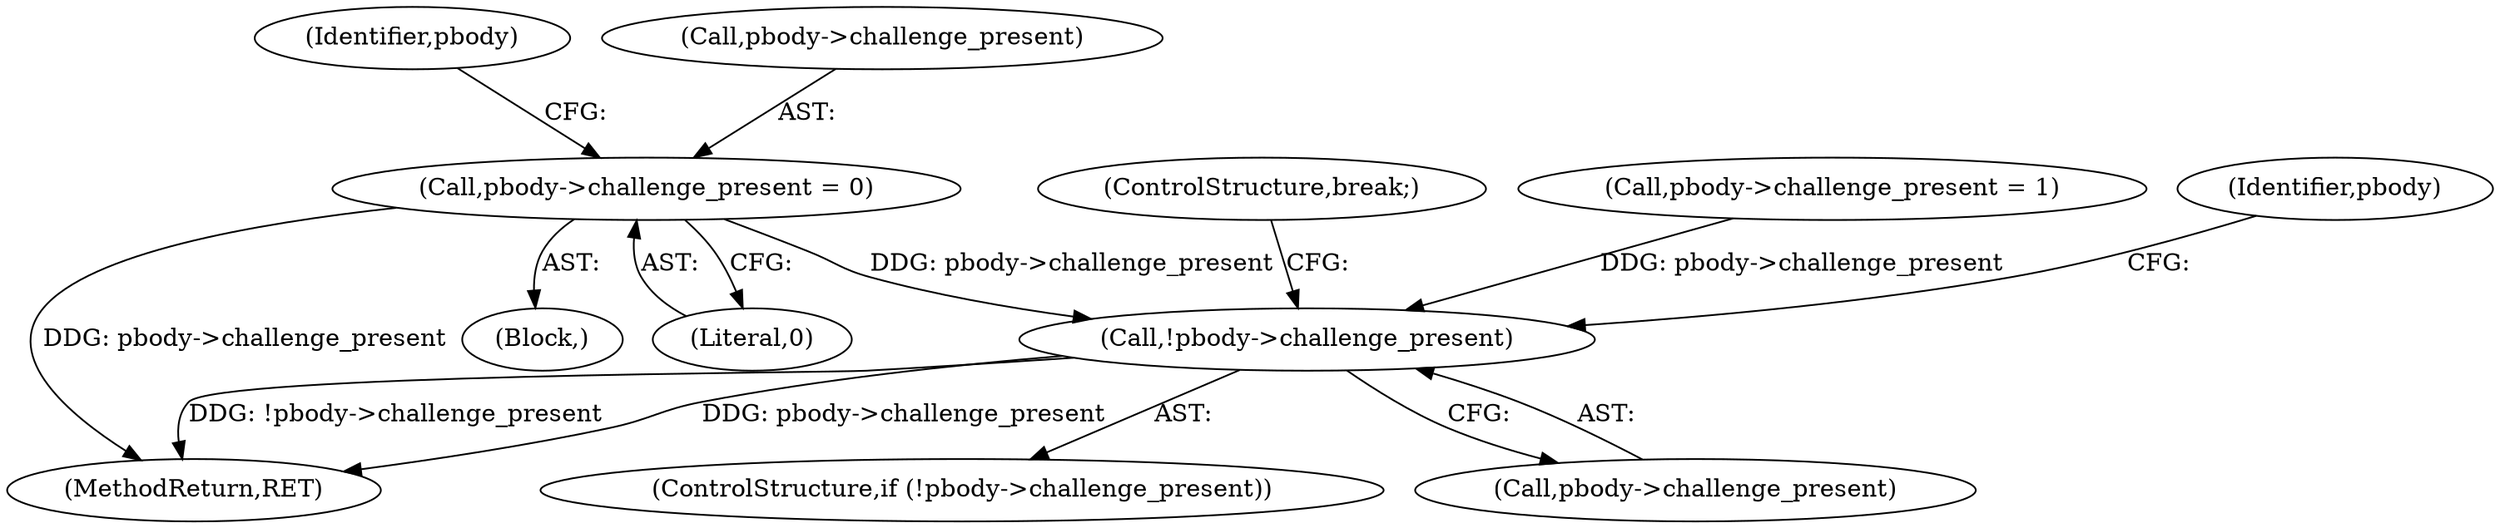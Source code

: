digraph "0_tcpdump_5edf405d7ed9fc92f4f43e8a3d44baa4c6387562@pointer" {
"1000124" [label="(Call,pbody->challenge_present = 0)"];
"1000395" [label="(Call,!pbody->challenge_present)"];
"1000395" [label="(Call,!pbody->challenge_present)"];
"1000131" [label="(Identifier,pbody)"];
"1000124" [label="(Call,pbody->challenge_present = 0)"];
"1000128" [label="(Literal,0)"];
"1000410" [label="(ControlStructure,break;)"];
"1000405" [label="(Call,pbody->challenge_present = 1)"];
"1000125" [label="(Call,pbody->challenge_present)"];
"1000116" [label="(Block,)"];
"1000402" [label="(Identifier,pbody)"];
"1000394" [label="(ControlStructure,if (!pbody->challenge_present))"];
"1000764" [label="(MethodReturn,RET)"];
"1000396" [label="(Call,pbody->challenge_present)"];
"1000124" -> "1000116"  [label="AST: "];
"1000124" -> "1000128"  [label="CFG: "];
"1000125" -> "1000124"  [label="AST: "];
"1000128" -> "1000124"  [label="AST: "];
"1000131" -> "1000124"  [label="CFG: "];
"1000124" -> "1000764"  [label="DDG: pbody->challenge_present"];
"1000124" -> "1000395"  [label="DDG: pbody->challenge_present"];
"1000395" -> "1000394"  [label="AST: "];
"1000395" -> "1000396"  [label="CFG: "];
"1000396" -> "1000395"  [label="AST: "];
"1000402" -> "1000395"  [label="CFG: "];
"1000410" -> "1000395"  [label="CFG: "];
"1000395" -> "1000764"  [label="DDG: pbody->challenge_present"];
"1000395" -> "1000764"  [label="DDG: !pbody->challenge_present"];
"1000405" -> "1000395"  [label="DDG: pbody->challenge_present"];
}
